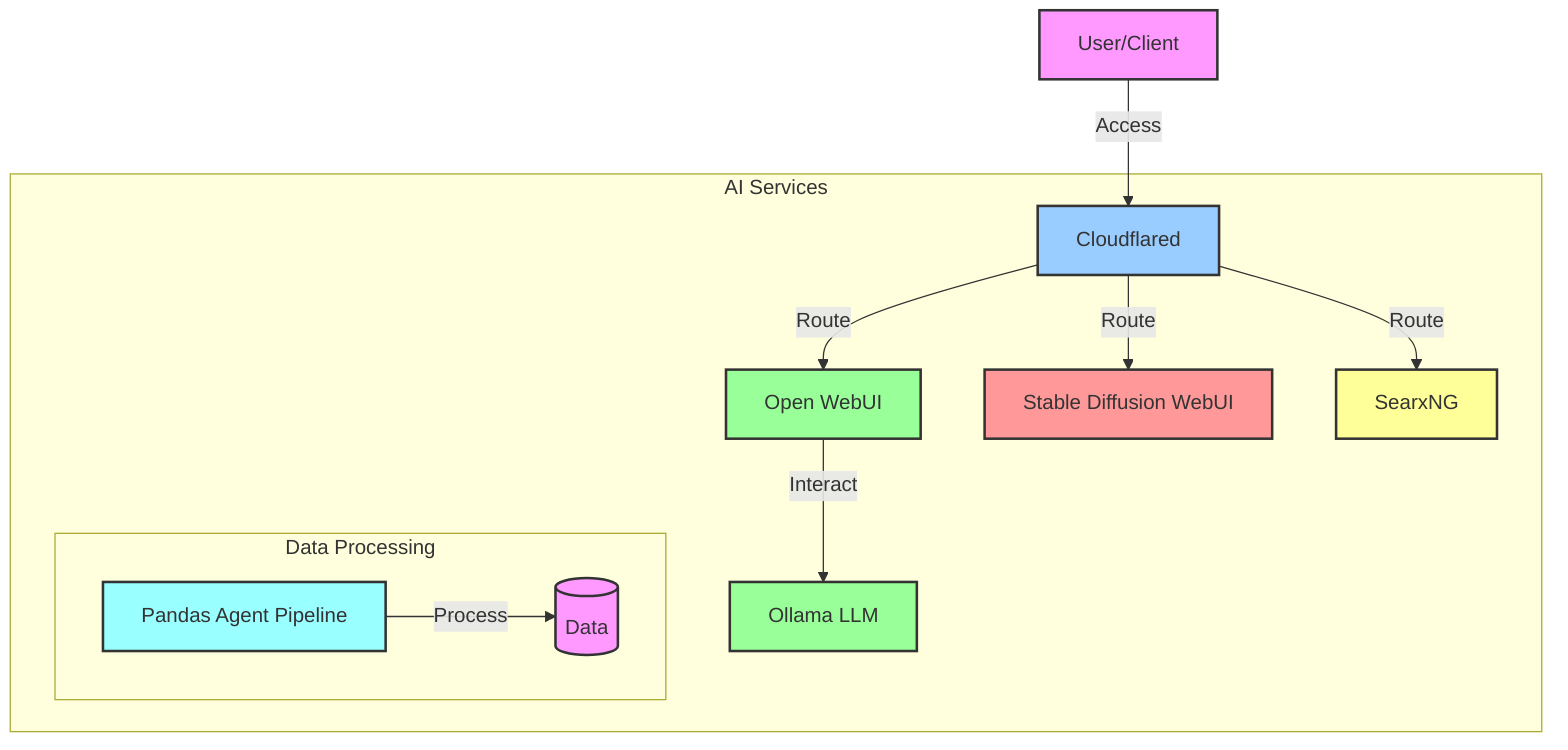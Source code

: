 graph TD
    User[User/Client] -->|Access| CF[Cloudflared]

    subgraph AI Services
        CF -->|Route| OW[Open WebUI]
        CF -->|Route| SD[Stable Diffusion WebUI]
        CF -->|Route| SX[SearxNG]

        OW -->|Interact| OL[Ollama LLM]

        subgraph Data Processing
            PP[Pandas Agent Pipeline]
            PP -->|Process| Data[(Data)]
        end
    end

    style User fill:#f9f,stroke:#333,stroke-width:2px
    style CF fill:#9cf,stroke:#333,stroke-width:2px
    style OW fill:#9f9,stroke:#333,stroke-width:2px
    style OL fill:#9f9,stroke:#333,stroke-width:2px
    style SD fill:#f99,stroke:#333,stroke-width:2px
    style SX fill:#ff9,stroke:#333,stroke-width:2px
    style PP fill:#9ff,stroke:#333,stroke-width:2px
    style Data fill:#f9f,stroke:#333,stroke-width:2px